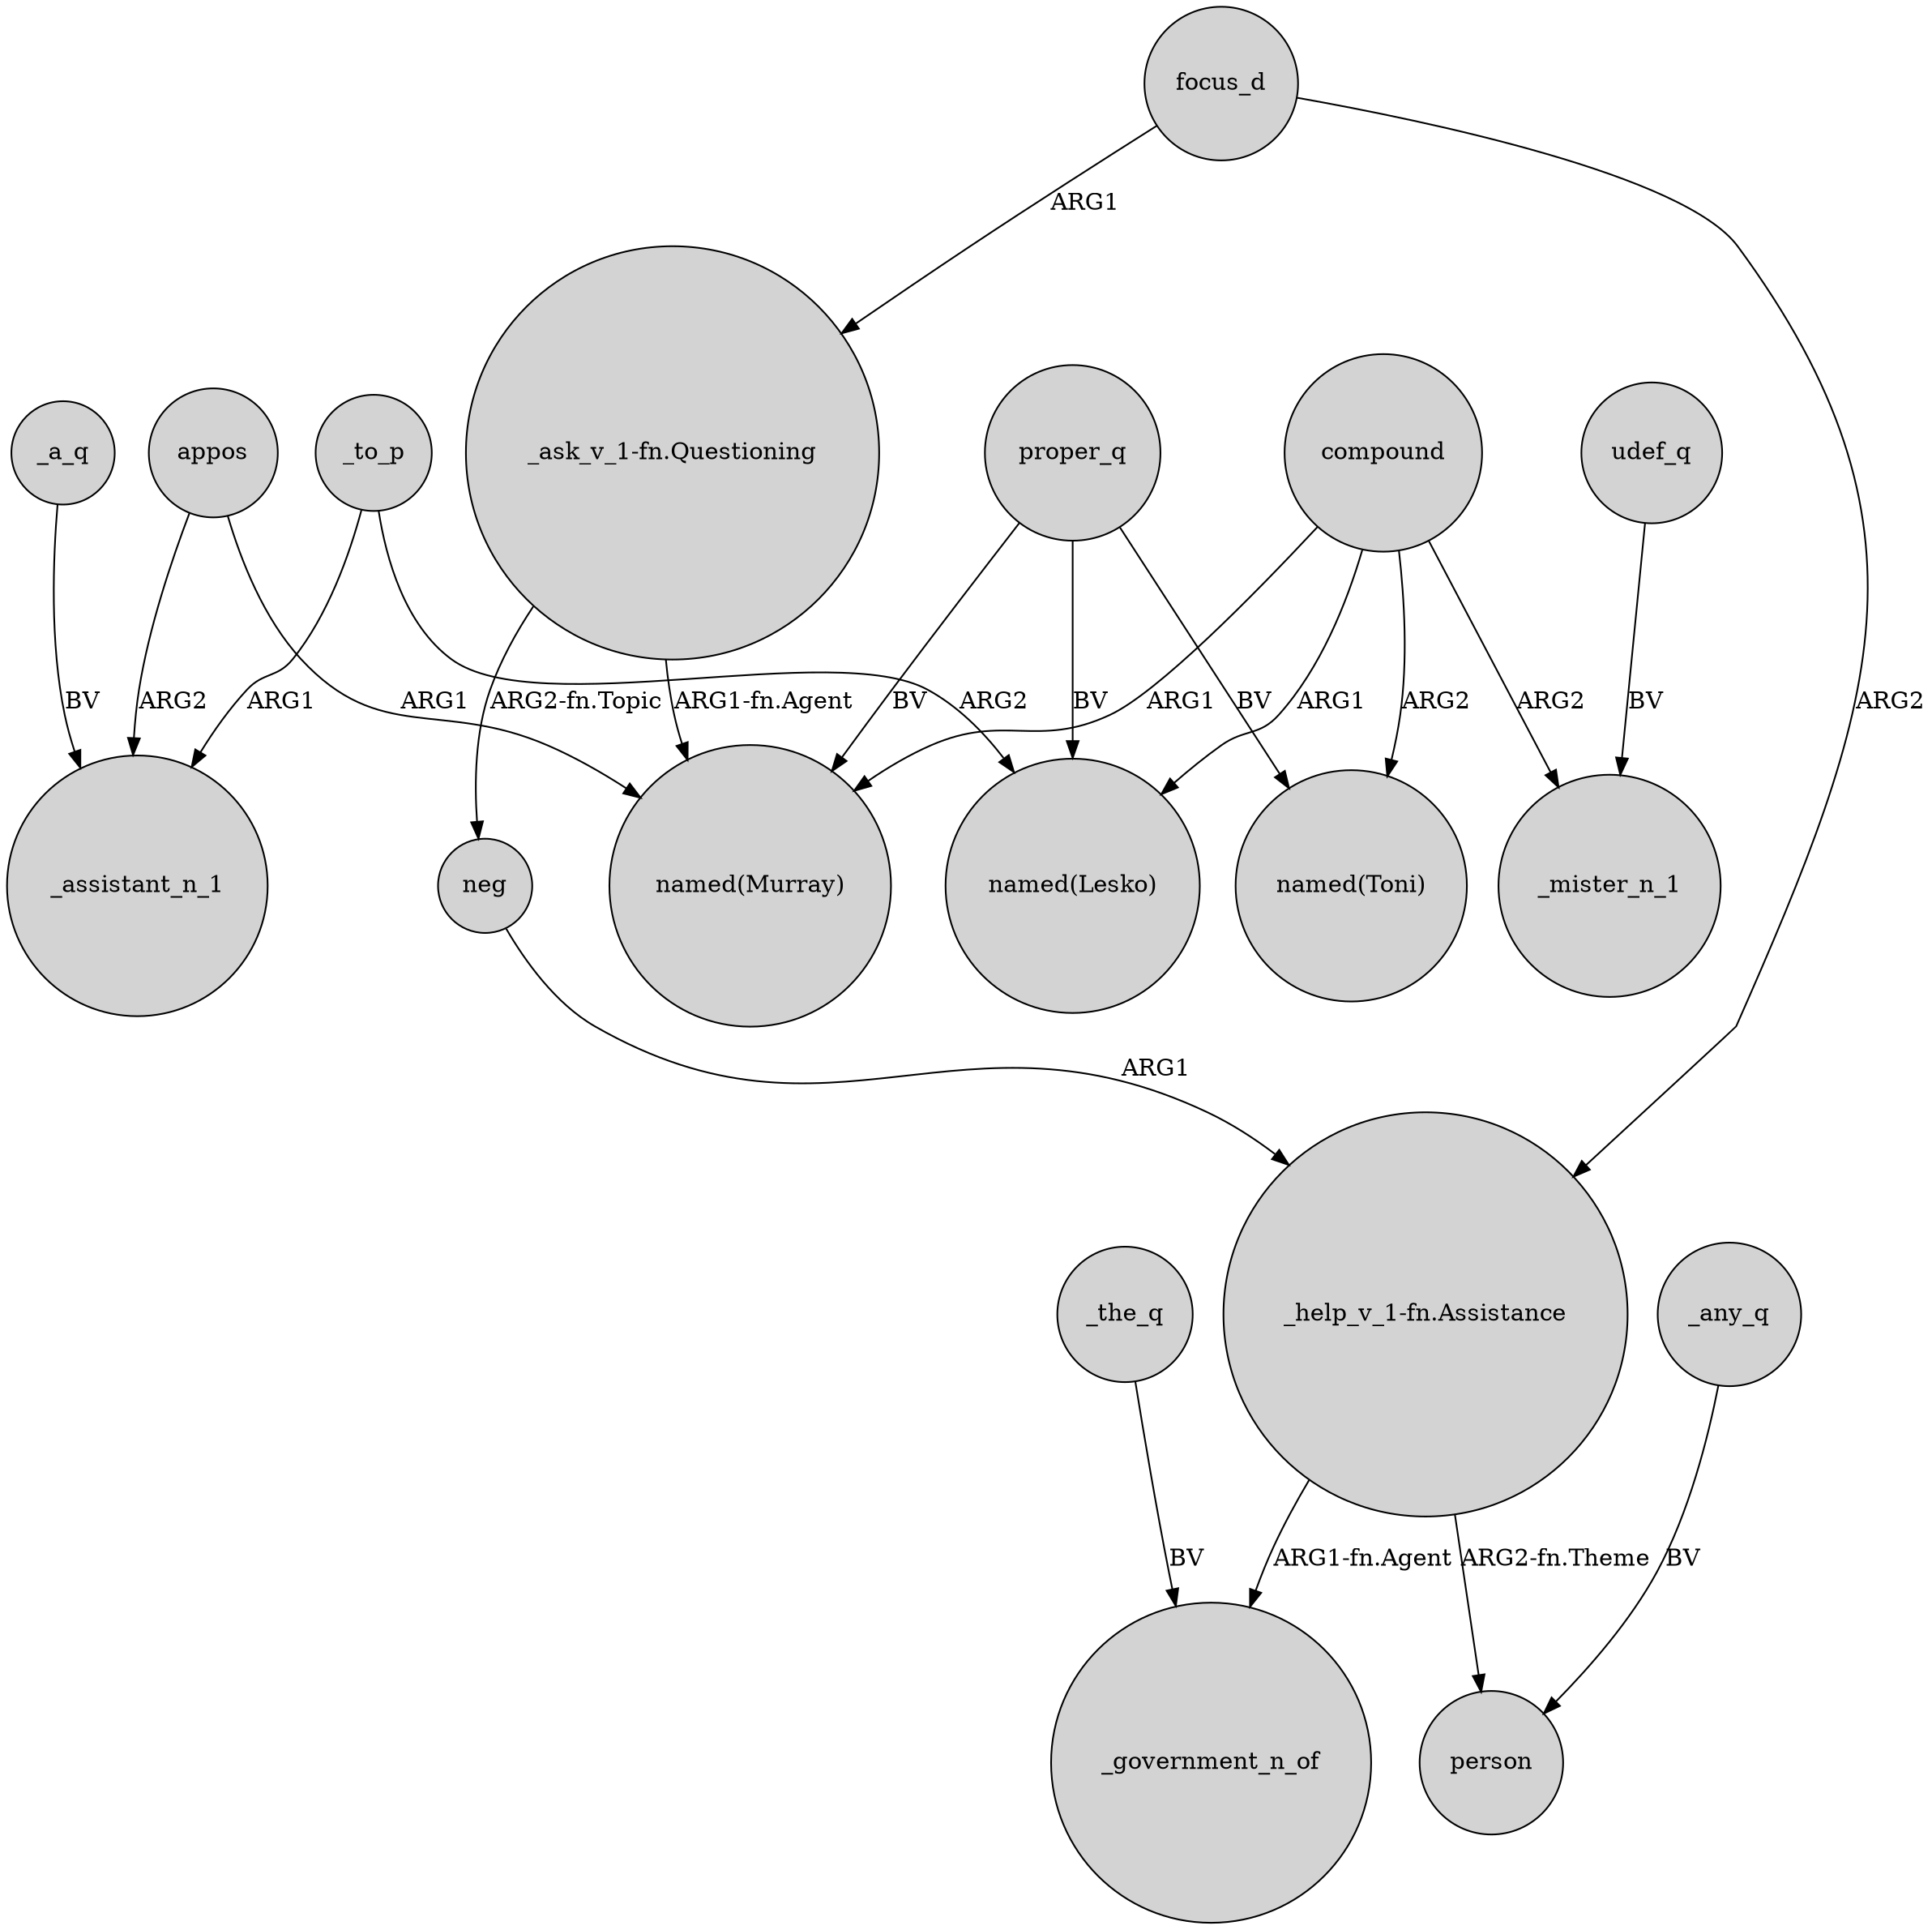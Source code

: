 digraph {
	node [shape=circle style=filled]
	_to_p -> _assistant_n_1 [label=ARG1]
	compound -> "named(Lesko)" [label=ARG1]
	compound -> _mister_n_1 [label=ARG2]
	"_help_v_1-fn.Assistance" -> _government_n_of [label="ARG1-fn.Agent"]
	udef_q -> _mister_n_1 [label=BV]
	neg -> "_help_v_1-fn.Assistance" [label=ARG1]
	appos -> "named(Murray)" [label=ARG1]
	"_ask_v_1-fn.Questioning" -> "named(Murray)" [label="ARG1-fn.Agent"]
	focus_d -> "_help_v_1-fn.Assistance" [label=ARG2]
	proper_q -> "named(Murray)" [label=BV]
	_to_p -> "named(Lesko)" [label=ARG2]
	proper_q -> "named(Toni)" [label=BV]
	appos -> _assistant_n_1 [label=ARG2]
	_the_q -> _government_n_of [label=BV]
	compound -> "named(Toni)" [label=ARG2]
	compound -> "named(Murray)" [label=ARG1]
	"_help_v_1-fn.Assistance" -> person [label="ARG2-fn.Theme"]
	_any_q -> person [label=BV]
	"_ask_v_1-fn.Questioning" -> neg [label="ARG2-fn.Topic"]
	_a_q -> _assistant_n_1 [label=BV]
	proper_q -> "named(Lesko)" [label=BV]
	focus_d -> "_ask_v_1-fn.Questioning" [label=ARG1]
}
